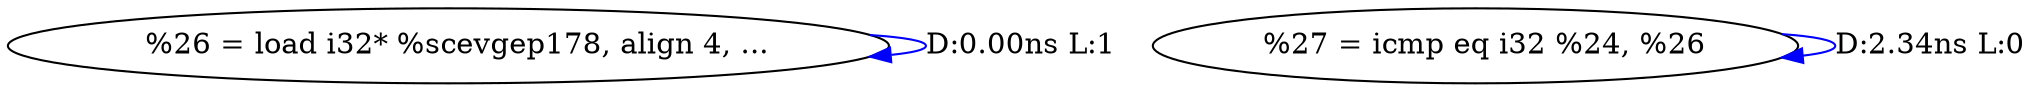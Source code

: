 digraph {
Node0x4154490[label="  %26 = load i32* %scevgep178, align 4, ..."];
Node0x4154490 -> Node0x4154490[label="D:0.00ns L:1",color=blue];
Node0x41545d0[label="  %27 = icmp eq i32 %24, %26"];
Node0x41545d0 -> Node0x41545d0[label="D:2.34ns L:0",color=blue];
}
